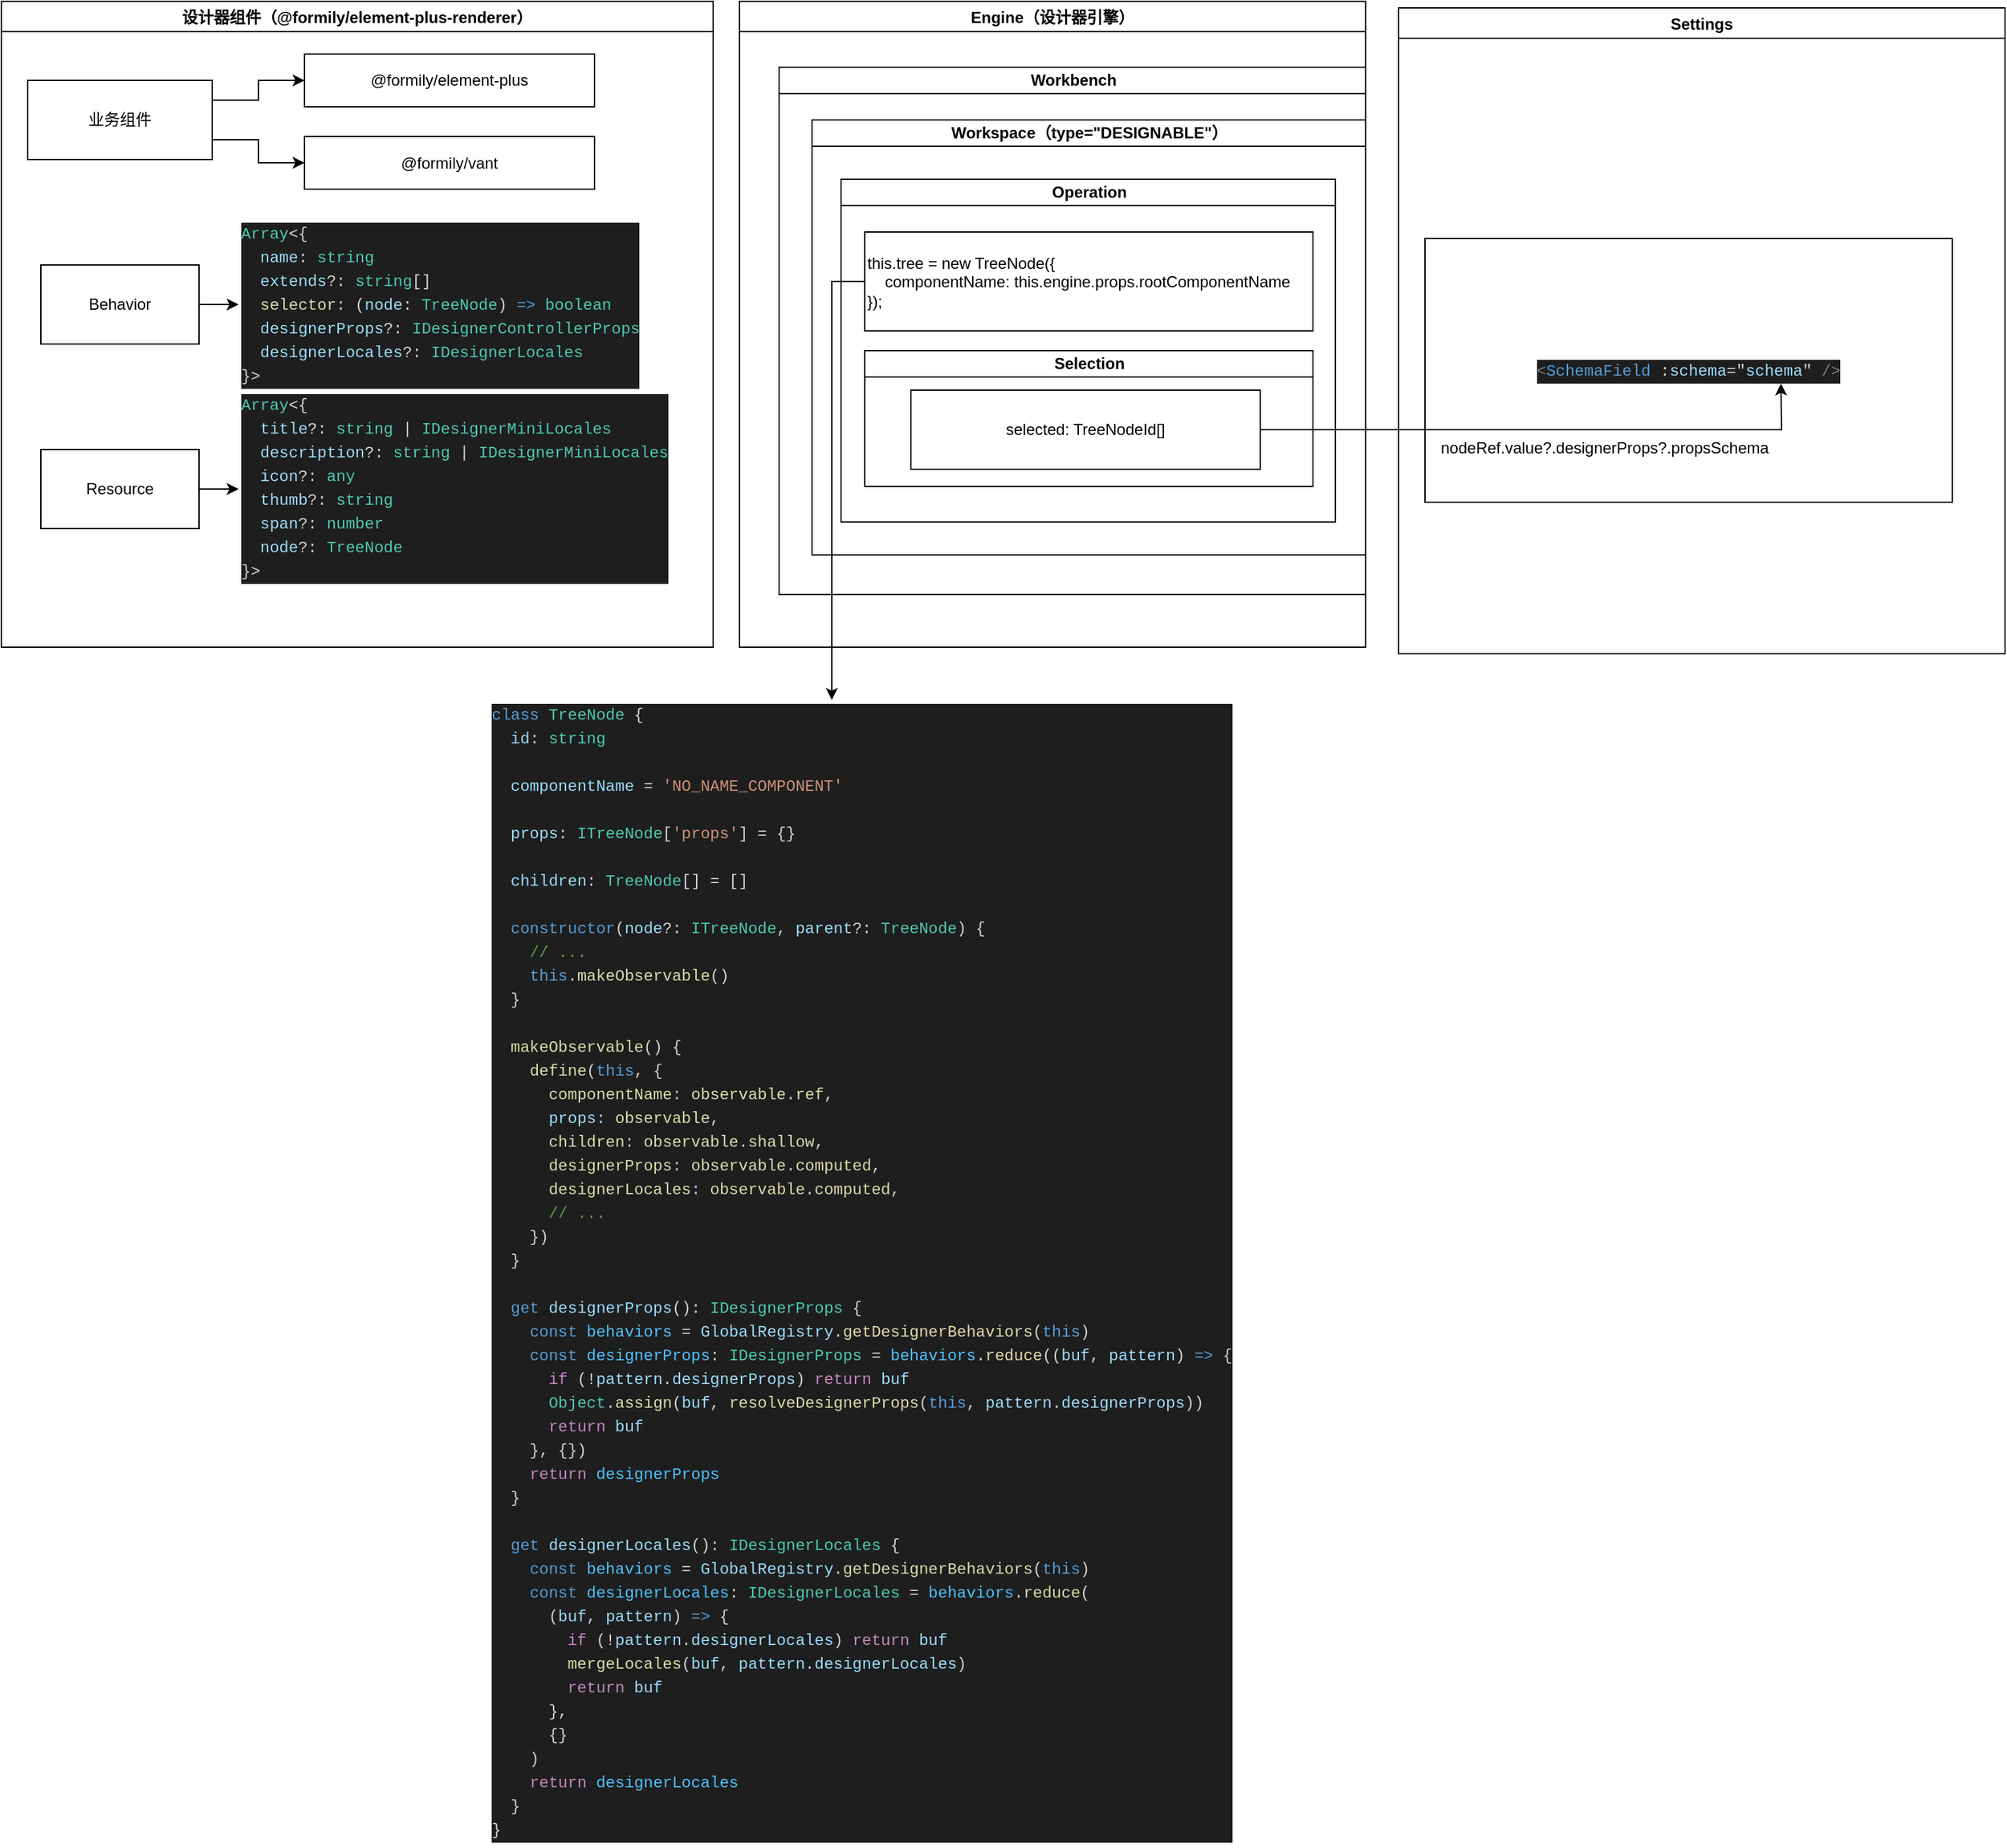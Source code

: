 <mxfile version="12.2.4" pages="2"><diagram id="v2J0dq7Rcgs5PEMUazcF" name="@designable/core"><mxGraphModel dx="1383" dy="1017" grid="1" gridSize="10" guides="1" tooltips="1" connect="1" arrows="1" fold="1" page="1" pageScale="1" pageWidth="827" pageHeight="1169" math="0" shadow="0"><root><mxCell id="0"/><mxCell id="1" parent="0"/><mxCell id="15" value="设计器组件（@formily/element-plus-renderer）" style="swimlane;" parent="1" vertex="1"><mxGeometry x="50" y="200" width="540" height="490" as="geometry"/></mxCell><mxCell id="35" style="edgeStyle=orthogonalEdgeStyle;rounded=0;orthogonalLoop=1;jettySize=auto;html=1;exitX=1;exitY=0.25;exitDx=0;exitDy=0;entryX=0;entryY=0.5;entryDx=0;entryDy=0;" parent="15" source="16" target="30" edge="1"><mxGeometry relative="1" as="geometry"/></mxCell><mxCell id="37" style="edgeStyle=orthogonalEdgeStyle;rounded=0;orthogonalLoop=1;jettySize=auto;html=1;exitX=1;exitY=0.75;exitDx=0;exitDy=0;entryX=0;entryY=0.5;entryDx=0;entryDy=0;" parent="15" source="16" target="34" edge="1"><mxGeometry relative="1" as="geometry"/></mxCell><mxCell id="16" value="业务组件" style="rounded=0;whiteSpace=wrap;html=1;" parent="15" vertex="1"><mxGeometry x="20" y="60" width="140" height="60" as="geometry"/></mxCell><mxCell id="30" value="@formily/element-plus" style="rounded=0;whiteSpace=wrap;html=1;" parent="15" vertex="1"><mxGeometry x="230" y="40" width="220" height="40" as="geometry"/></mxCell><mxCell id="29" value="" style="edgeStyle=orthogonalEdgeStyle;rounded=0;orthogonalLoop=1;jettySize=auto;html=1;" parent="15" source="17" target="28" edge="1"><mxGeometry relative="1" as="geometry"/></mxCell><mxCell id="17" value="Behavior" style="rounded=0;whiteSpace=wrap;html=1;" parent="15" vertex="1"><mxGeometry x="30" y="200" width="120" height="60" as="geometry"/></mxCell><mxCell id="24" value="" style="edgeStyle=orthogonalEdgeStyle;rounded=0;orthogonalLoop=1;jettySize=auto;html=1;" parent="15" source="19" target="22" edge="1"><mxGeometry relative="1" as="geometry"/></mxCell><mxCell id="19" value="Resource" style="rounded=0;whiteSpace=wrap;html=1;" parent="15" vertex="1"><mxGeometry x="30" y="340" width="120" height="60" as="geometry"/></mxCell><mxCell id="22" value="&lt;div style=&quot;color: rgb(212 , 212 , 212) ; background-color: rgb(30 , 30 , 30) ; font-family: &amp;#34;menlo&amp;#34; , &amp;#34;monaco&amp;#34; , &amp;#34;courier new&amp;#34; , monospace ; line-height: 18px ; white-space: pre&quot;&gt;&lt;div&gt;&lt;span style=&quot;color: #4ec9b0&quot;&gt;Array&lt;/span&gt;&amp;lt;{&lt;/div&gt;&lt;div&gt;  &lt;span style=&quot;color: #9cdcfe&quot;&gt;title&lt;/span&gt;?: &lt;span style=&quot;color: #4ec9b0&quot;&gt;string&lt;/span&gt; | &lt;span style=&quot;color: #4ec9b0&quot;&gt;IDesignerMiniLocales&lt;/span&gt;&lt;/div&gt;&lt;div&gt;  &lt;span style=&quot;color: #9cdcfe&quot;&gt;description&lt;/span&gt;?: &lt;span style=&quot;color: #4ec9b0&quot;&gt;string&lt;/span&gt; | &lt;span style=&quot;color: #4ec9b0&quot;&gt;IDesignerMiniLocales&lt;/span&gt;&lt;/div&gt;&lt;div&gt;  &lt;span style=&quot;color: #9cdcfe&quot;&gt;icon&lt;/span&gt;?: &lt;span style=&quot;color: #4ec9b0&quot;&gt;any&lt;/span&gt;&lt;/div&gt;&lt;div&gt;  &lt;span style=&quot;color: #9cdcfe&quot;&gt;thumb&lt;/span&gt;?: &lt;span style=&quot;color: #4ec9b0&quot;&gt;string&lt;/span&gt;&lt;/div&gt;&lt;div&gt;  &lt;span style=&quot;color: #9cdcfe&quot;&gt;span&lt;/span&gt;?: &lt;span style=&quot;color: #4ec9b0&quot;&gt;number&lt;/span&gt;&lt;/div&gt;&lt;div&gt;  &lt;span style=&quot;color: #9cdcfe&quot;&gt;node&lt;/span&gt;?: &lt;span style=&quot;color: #4ec9b0&quot;&gt;TreeNode&lt;/span&gt;&lt;/div&gt;&lt;div&gt;}&amp;gt;&lt;/div&gt;&lt;/div&gt;" style="text;html=1;resizable=0;points=[];autosize=1;align=left;verticalAlign=top;spacingTop=-4;" parent="15" vertex="1"><mxGeometry x="180" y="295" width="340" height="150" as="geometry"/></mxCell><mxCell id="28" value="&lt;div style=&quot;color: rgb(212 , 212 , 212) ; background-color: rgb(30 , 30 , 30) ; font-family: &amp;#34;menlo&amp;#34; , &amp;#34;monaco&amp;#34; , &amp;#34;courier new&amp;#34; , monospace ; line-height: 18px ; white-space: pre&quot;&gt;&lt;div&gt;&lt;span style=&quot;color: #4ec9b0&quot;&gt;Array&lt;/span&gt;&amp;lt;{&lt;/div&gt;&lt;div&gt;  &lt;span style=&quot;color: #9cdcfe&quot;&gt;name&lt;/span&gt;: &lt;span style=&quot;color: #4ec9b0&quot;&gt;string&lt;/span&gt;&lt;/div&gt;&lt;div&gt;  &lt;span style=&quot;color: #9cdcfe&quot;&gt;extends&lt;/span&gt;?: &lt;span style=&quot;color: #4ec9b0&quot;&gt;string&lt;/span&gt;[]&lt;/div&gt;&lt;div&gt;  &lt;span style=&quot;color: #dcdcaa&quot;&gt;selector&lt;/span&gt;: (&lt;span style=&quot;color: #9cdcfe&quot;&gt;node&lt;/span&gt;: &lt;span style=&quot;color: #4ec9b0&quot;&gt;TreeNode&lt;/span&gt;) &lt;span style=&quot;color: #569cd6&quot;&gt;=&amp;gt;&lt;/span&gt; &lt;span style=&quot;color: #4ec9b0&quot;&gt;boolean&lt;/span&gt;&lt;/div&gt;&lt;div&gt;  &lt;span style=&quot;color: #9cdcfe&quot;&gt;designerProps&lt;/span&gt;?: &lt;span style=&quot;color: #4ec9b0&quot;&gt;IDesignerControllerProps&lt;/span&gt;&lt;/div&gt;&lt;div&gt;  &lt;span style=&quot;color: #9cdcfe&quot;&gt;designerLocales&lt;/span&gt;?: &lt;span style=&quot;color: #4ec9b0&quot;&gt;IDesignerLocales&lt;/span&gt;&lt;/div&gt;&lt;div&gt;}&amp;gt;&lt;/div&gt;&lt;/div&gt;" style="text;html=1;resizable=0;points=[];autosize=1;align=left;verticalAlign=top;spacingTop=-4;" parent="15" vertex="1"><mxGeometry x="180" y="165" width="320" height="130" as="geometry"/></mxCell><mxCell id="34" value="&lt;span style=&quot;white-space: normal&quot;&gt;@formily/vant&lt;/span&gt;" style="rounded=0;whiteSpace=wrap;html=1;" parent="15" vertex="1"><mxGeometry x="230" y="102.5" width="220" height="40" as="geometry"/></mxCell><mxCell id="5" value="Engine（设计器引擎）" style="swimlane;" parent="1" vertex="1"><mxGeometry x="610" y="200" width="475" height="490" as="geometry"/></mxCell><mxCell id="6" value="Workbench" style="swimlane;html=1;startSize=20;horizontal=1;containerType=tree;" parent="5" vertex="1"><mxGeometry x="30" y="50" width="445" height="400" as="geometry"/></mxCell><mxCell id="7" value="Workspace（type=&quot;DESIGNABLE&quot;&lt;span&gt;）&lt;/span&gt;" style="swimlane;html=1;startSize=20;horizontal=1;containerType=tree;" parent="6" vertex="1"><mxGeometry x="25" y="40" width="420" height="330" as="geometry"/></mxCell><mxCell id="8" value="Operation" style="swimlane;html=1;startSize=20;horizontal=1;containerType=tree;" parent="7" vertex="1"><mxGeometry x="22" y="45" width="375" height="260" as="geometry"/></mxCell><mxCell id="9" value="this.tree = new TreeNode({&lt;br&gt;&amp;nbsp; &amp;nbsp; componentName: this.engine.props.rootComponentName&lt;br&gt;});" style="rounded=0;whiteSpace=wrap;html=1;align=left;" parent="8" vertex="1"><mxGeometry x="18" y="40" width="340" height="75" as="geometry"/></mxCell><mxCell id="11" value="Selection" style="swimlane;html=1;startSize=20;horizontal=1;containerType=tree;" parent="8" vertex="1"><mxGeometry x="18" y="130" width="340" height="103" as="geometry"/></mxCell><mxCell id="13" value="selected: TreeNodeId[]" style="rounded=0;whiteSpace=wrap;html=1;" parent="11" vertex="1"><mxGeometry x="35" y="30" width="265" height="60" as="geometry"/></mxCell><mxCell id="41" value="" style="edgeStyle=orthogonalEdgeStyle;rounded=0;orthogonalLoop=1;jettySize=auto;html=1;" parent="1" source="9" edge="1"><mxGeometry relative="1" as="geometry"><mxPoint x="680" y="730" as="targetPoint"/><Array as="points"><mxPoint x="680" y="413"/></Array></mxGeometry></mxCell><mxCell id="44" value="&lt;div style=&quot;color: rgb(212 , 212 , 212) ; background-color: rgb(30 , 30 , 30) ; font-family: &amp;#34;menlo&amp;#34; , &amp;#34;monaco&amp;#34; , &amp;#34;courier new&amp;#34; , monospace ; line-height: 18px ; white-space: pre&quot;&gt;&lt;div&gt;&lt;span style=&quot;color: #569cd6&quot;&gt;class&lt;/span&gt; &lt;span style=&quot;color: #4ec9b0&quot;&gt;TreeNode&lt;/span&gt; {&lt;/div&gt;&lt;div&gt;  &lt;span style=&quot;color: #9cdcfe&quot;&gt;id&lt;/span&gt;: &lt;span style=&quot;color: #4ec9b0&quot;&gt;string&lt;/span&gt;&lt;/div&gt;&lt;br&gt;&lt;div&gt;  &lt;span style=&quot;color: #9cdcfe&quot;&gt;componentName&lt;/span&gt; = &lt;span style=&quot;color: #ce9178&quot;&gt;'NO_NAME_COMPONENT'&lt;/span&gt;&lt;/div&gt;&lt;br&gt;&lt;div&gt;  &lt;span style=&quot;color: #9cdcfe&quot;&gt;props&lt;/span&gt;: &lt;span style=&quot;color: #4ec9b0&quot;&gt;ITreeNode&lt;/span&gt;[&lt;span style=&quot;color: #ce9178&quot;&gt;'props'&lt;/span&gt;] = {}&lt;/div&gt;&lt;br&gt;&lt;div&gt;  &lt;span style=&quot;color: #9cdcfe&quot;&gt;children&lt;/span&gt;: &lt;span style=&quot;color: #4ec9b0&quot;&gt;TreeNode&lt;/span&gt;[] = []&lt;/div&gt;&lt;br&gt;&lt;div&gt;  &lt;span style=&quot;color: #569cd6&quot;&gt;constructor&lt;/span&gt;(&lt;span style=&quot;color: #9cdcfe&quot;&gt;node&lt;/span&gt;?: &lt;span style=&quot;color: #4ec9b0&quot;&gt;ITreeNode&lt;/span&gt;, &lt;span style=&quot;color: #9cdcfe&quot;&gt;parent&lt;/span&gt;?: &lt;span style=&quot;color: #4ec9b0&quot;&gt;TreeNode&lt;/span&gt;) {&lt;/div&gt;&lt;div&gt;    &lt;span style=&quot;color: #6a9955&quot;&gt;// ...&lt;/span&gt;&lt;/div&gt;&lt;div&gt;    &lt;span style=&quot;color: #569cd6&quot;&gt;this&lt;/span&gt;.&lt;span style=&quot;color: #dcdcaa&quot;&gt;makeObservable&lt;/span&gt;()&lt;/div&gt;&lt;div&gt;  }&lt;/div&gt;&lt;br&gt;&lt;div&gt;  &lt;span style=&quot;color: #dcdcaa&quot;&gt;makeObservable&lt;/span&gt;() {&lt;/div&gt;&lt;div&gt;    &lt;span style=&quot;color: #dcdcaa&quot;&gt;define&lt;/span&gt;(&lt;span style=&quot;color: #569cd6&quot;&gt;this&lt;/span&gt;, {&lt;/div&gt;&lt;div&gt;      &lt;span style=&quot;color: #dcdcaa&quot;&gt;componentName&lt;/span&gt;&lt;span style=&quot;color: #9cdcfe&quot;&gt;:&lt;/span&gt; &lt;span style=&quot;color: #dcdcaa&quot;&gt;observable&lt;/span&gt;.&lt;span style=&quot;color: #dcdcaa&quot;&gt;ref&lt;/span&gt;,&lt;/div&gt;&lt;div&gt;      &lt;span style=&quot;color: #9cdcfe&quot;&gt;props&lt;/span&gt;&lt;span style=&quot;color: #9cdcfe&quot;&gt;:&lt;/span&gt; &lt;span style=&quot;color: #dcdcaa&quot;&gt;observable&lt;/span&gt;,&lt;/div&gt;&lt;div&gt;      &lt;span style=&quot;color: #dcdcaa&quot;&gt;children&lt;/span&gt;&lt;span style=&quot;color: #9cdcfe&quot;&gt;:&lt;/span&gt; &lt;span style=&quot;color: #dcdcaa&quot;&gt;observable&lt;/span&gt;.&lt;span style=&quot;color: #dcdcaa&quot;&gt;shallow&lt;/span&gt;,&lt;/div&gt;&lt;div&gt;      &lt;span style=&quot;color: #dcdcaa&quot;&gt;designerProps&lt;/span&gt;&lt;span style=&quot;color: #9cdcfe&quot;&gt;:&lt;/span&gt; &lt;span style=&quot;color: #dcdcaa&quot;&gt;observable&lt;/span&gt;.&lt;span style=&quot;color: #dcdcaa&quot;&gt;computed&lt;/span&gt;,&lt;/div&gt;&lt;div&gt;      &lt;span style=&quot;color: #dcdcaa&quot;&gt;designerLocales&lt;/span&gt;&lt;span style=&quot;color: #9cdcfe&quot;&gt;:&lt;/span&gt; &lt;span style=&quot;color: #dcdcaa&quot;&gt;observable&lt;/span&gt;.&lt;span style=&quot;color: #dcdcaa&quot;&gt;computed&lt;/span&gt;,&lt;/div&gt;&lt;div&gt;      &lt;span style=&quot;color: #6a9955&quot;&gt;// ...&lt;/span&gt;&lt;/div&gt;&lt;div&gt;    })&lt;/div&gt;&lt;div&gt;  }&lt;/div&gt;&lt;br&gt;&lt;div&gt;  &lt;span style=&quot;color: #569cd6&quot;&gt;get&lt;/span&gt; &lt;span style=&quot;color: #9cdcfe&quot;&gt;designerProps&lt;/span&gt;(): &lt;span style=&quot;color: #4ec9b0&quot;&gt;IDesignerProps&lt;/span&gt; {&lt;/div&gt;&lt;div&gt;    &lt;span style=&quot;color: #569cd6&quot;&gt;const&lt;/span&gt; &lt;span style=&quot;color: #4fc1ff&quot;&gt;behaviors&lt;/span&gt; = &lt;span style=&quot;color: #9cdcfe&quot;&gt;GlobalRegistry&lt;/span&gt;.&lt;span style=&quot;color: #dcdcaa&quot;&gt;getDesignerBehaviors&lt;/span&gt;(&lt;span style=&quot;color: #569cd6&quot;&gt;this&lt;/span&gt;)&lt;/div&gt;&lt;div&gt;    &lt;span style=&quot;color: #569cd6&quot;&gt;const&lt;/span&gt; &lt;span style=&quot;color: #4fc1ff&quot;&gt;designerProps&lt;/span&gt;: &lt;span style=&quot;color: #4ec9b0&quot;&gt;IDesignerProps&lt;/span&gt; = &lt;span style=&quot;color: #4fc1ff&quot;&gt;behaviors&lt;/span&gt;.&lt;span style=&quot;color: #dcdcaa&quot;&gt;reduce&lt;/span&gt;((&lt;span style=&quot;color: #9cdcfe&quot;&gt;buf&lt;/span&gt;, &lt;span style=&quot;color: #9cdcfe&quot;&gt;pattern&lt;/span&gt;) &lt;span style=&quot;color: #569cd6&quot;&gt;=&amp;gt;&lt;/span&gt; {&lt;/div&gt;&lt;div&gt;      &lt;span style=&quot;color: #c586c0&quot;&gt;if&lt;/span&gt; (!&lt;span style=&quot;color: #9cdcfe&quot;&gt;pattern&lt;/span&gt;.&lt;span style=&quot;color: #9cdcfe&quot;&gt;designerProps&lt;/span&gt;) &lt;span style=&quot;color: #c586c0&quot;&gt;return&lt;/span&gt; &lt;span style=&quot;color: #9cdcfe&quot;&gt;buf&lt;/span&gt;&lt;/div&gt;&lt;div&gt;      &lt;span style=&quot;color: #4ec9b0&quot;&gt;Object&lt;/span&gt;.&lt;span style=&quot;color: #dcdcaa&quot;&gt;assign&lt;/span&gt;(&lt;span style=&quot;color: #9cdcfe&quot;&gt;buf&lt;/span&gt;, &lt;span style=&quot;color: #dcdcaa&quot;&gt;resolveDesignerProps&lt;/span&gt;(&lt;span style=&quot;color: #569cd6&quot;&gt;this&lt;/span&gt;, &lt;span style=&quot;color: #9cdcfe&quot;&gt;pattern&lt;/span&gt;.&lt;span style=&quot;color: #9cdcfe&quot;&gt;designerProps&lt;/span&gt;))&lt;/div&gt;&lt;div&gt;      &lt;span style=&quot;color: #c586c0&quot;&gt;return&lt;/span&gt; &lt;span style=&quot;color: #9cdcfe&quot;&gt;buf&lt;/span&gt;&lt;/div&gt;&lt;div&gt;    }, {})&lt;/div&gt;&lt;div&gt;    &lt;span style=&quot;color: #c586c0&quot;&gt;return&lt;/span&gt; &lt;span style=&quot;color: #4fc1ff&quot;&gt;designerProps&lt;/span&gt;&lt;/div&gt;&lt;div&gt;  }&lt;/div&gt;&lt;br&gt;&lt;div&gt;  &lt;span style=&quot;color: #569cd6&quot;&gt;get&lt;/span&gt; &lt;span style=&quot;color: #9cdcfe&quot;&gt;designerLocales&lt;/span&gt;(): &lt;span style=&quot;color: #4ec9b0&quot;&gt;IDesignerLocales&lt;/span&gt; {&lt;/div&gt;&lt;div&gt;    &lt;span style=&quot;color: #569cd6&quot;&gt;const&lt;/span&gt; &lt;span style=&quot;color: #4fc1ff&quot;&gt;behaviors&lt;/span&gt; = &lt;span style=&quot;color: #9cdcfe&quot;&gt;GlobalRegistry&lt;/span&gt;.&lt;span style=&quot;color: #dcdcaa&quot;&gt;getDesignerBehaviors&lt;/span&gt;(&lt;span style=&quot;color: #569cd6&quot;&gt;this&lt;/span&gt;)&lt;/div&gt;&lt;div&gt;    &lt;span style=&quot;color: #569cd6&quot;&gt;const&lt;/span&gt; &lt;span style=&quot;color: #4fc1ff&quot;&gt;designerLocales&lt;/span&gt;: &lt;span style=&quot;color: #4ec9b0&quot;&gt;IDesignerLocales&lt;/span&gt; = &lt;span style=&quot;color: #4fc1ff&quot;&gt;behaviors&lt;/span&gt;.&lt;span style=&quot;color: #dcdcaa&quot;&gt;reduce&lt;/span&gt;(&lt;/div&gt;&lt;div&gt;      (&lt;span style=&quot;color: #9cdcfe&quot;&gt;buf&lt;/span&gt;, &lt;span style=&quot;color: #9cdcfe&quot;&gt;pattern&lt;/span&gt;) &lt;span style=&quot;color: #569cd6&quot;&gt;=&amp;gt;&lt;/span&gt; {&lt;/div&gt;&lt;div&gt;        &lt;span style=&quot;color: #c586c0&quot;&gt;if&lt;/span&gt; (!&lt;span style=&quot;color: #9cdcfe&quot;&gt;pattern&lt;/span&gt;.&lt;span style=&quot;color: #9cdcfe&quot;&gt;designerLocales&lt;/span&gt;) &lt;span style=&quot;color: #c586c0&quot;&gt;return&lt;/span&gt; &lt;span style=&quot;color: #9cdcfe&quot;&gt;buf&lt;/span&gt;&lt;/div&gt;&lt;div&gt;        &lt;span style=&quot;color: #dcdcaa&quot;&gt;mergeLocales&lt;/span&gt;(&lt;span style=&quot;color: #9cdcfe&quot;&gt;buf&lt;/span&gt;, &lt;span style=&quot;color: #9cdcfe&quot;&gt;pattern&lt;/span&gt;.&lt;span style=&quot;color: #9cdcfe&quot;&gt;designerLocales&lt;/span&gt;)&lt;/div&gt;&lt;div&gt;        &lt;span style=&quot;color: #c586c0&quot;&gt;return&lt;/span&gt; &lt;span style=&quot;color: #9cdcfe&quot;&gt;buf&lt;/span&gt;&lt;/div&gt;&lt;div&gt;      },&lt;/div&gt;&lt;div&gt;      {}&lt;/div&gt;&lt;div&gt;    )&lt;/div&gt;&lt;div&gt;    &lt;span style=&quot;color: #c586c0&quot;&gt;return&lt;/span&gt; &lt;span style=&quot;color: #4fc1ff&quot;&gt;designerLocales&lt;/span&gt;&lt;/div&gt;&lt;div&gt;  }&lt;/div&gt;&lt;div&gt;}&lt;/div&gt;&lt;/div&gt;" style="text;html=1;resizable=0;points=[];autosize=1;align=left;verticalAlign=top;spacingTop=-4;" parent="1" vertex="1"><mxGeometry x="420" y="730" width="580" height="870" as="geometry"/></mxCell><mxCell id="45" value="Settings" style="swimlane;" parent="1" vertex="1"><mxGeometry x="1110" y="205" width="460" height="490" as="geometry"/></mxCell><mxCell id="46" value="&lt;pre class=&quot;language-vue&quot; style=&quot;box-sizing: border-box ; font-size: 14px ; font-family: &amp;#34;consolas&amp;#34; , &amp;#34;monaco&amp;#34; , &amp;#34;andale mono&amp;#34; , &amp;#34;ubuntu mono&amp;#34; , monospace ; overflow: auto ; color: rgb(204 , 204 , 204) ; background: transparent ; text-align: left ; word-break: normal ; overflow-wrap: normal ; line-height: 1.4 ; padding: 1.25rem 1.5rem ; border-radius: 4px ; position: relative ; z-index: 1 ; margin-top: 0px ; margin-bottom: 0px&quot;&gt;&lt;div style=&quot;color: rgb(212 , 212 , 212) ; background-color: rgb(30 , 30 , 30) ; font-family: &amp;#34;menlo&amp;#34; , &amp;#34;monaco&amp;#34; , &amp;#34;courier new&amp;#34; , monospace ; font-size: 12px ; line-height: 18px&quot;&gt;&lt;span style=&quot;color: #808080&quot;&gt;&amp;lt;&lt;/span&gt;&lt;span style=&quot;color: #569cd6&quot;&gt;SchemaField&lt;/span&gt; :&lt;span style=&quot;color: #9cdcfe&quot;&gt;schema&lt;/span&gt;=&quot;&lt;span style=&quot;color: #9cdcfe&quot;&gt;schema&lt;/span&gt;&quot;&lt;span style=&quot;color: #808080&quot;&gt; /&amp;gt;&lt;/span&gt;&lt;/div&gt;&lt;/pre&gt;" style="rounded=0;whiteSpace=wrap;html=1;" parent="45" vertex="1"><mxGeometry x="20" y="175" width="400" height="200" as="geometry"/></mxCell><mxCell id="49" value="nodeRef.value?.designerProps?.propsSchema" style="text;html=1;" parent="45" vertex="1"><mxGeometry x="30" y="320" width="270" height="30" as="geometry"/></mxCell><mxCell id="47" style="edgeStyle=orthogonalEdgeStyle;rounded=0;orthogonalLoop=1;jettySize=auto;html=1;exitX=1;exitY=0.5;exitDx=0;exitDy=0;" parent="1" source="13" edge="1"><mxGeometry relative="1" as="geometry"><mxPoint x="1400" y="490" as="targetPoint"/></mxGeometry></mxCell></root></mxGraphModel></diagram><diagram id="Zzr_sA6a_64BkDTGyy6k" name="注册系统"><mxGraphModel dx="834" dy="655" grid="1" gridSize="10" guides="1" tooltips="1" connect="1" arrows="1" fold="1" page="1" pageScale="1" pageWidth="827" pageHeight="1169" math="0" shadow="0"><root><mxCell id="BC_JvgAPn7Ah57LCnhvZ-0"/><mxCell id="BC_JvgAPn7Ah57LCnhvZ-1" parent="BC_JvgAPn7Ah57LCnhvZ-0"/></root></mxGraphModel></diagram></mxfile>